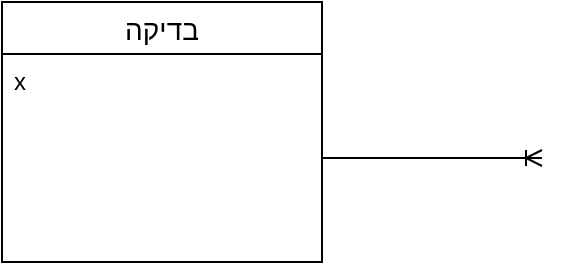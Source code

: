 <mxfile version="13.9.2" type="device"><diagram id="eMQ5TRxTmStjorEiqi1c" name="Page-1"><mxGraphModel dx="1038" dy="548" grid="1" gridSize="10" guides="1" tooltips="1" connect="1" arrows="1" fold="1" page="1" pageScale="1" pageWidth="827" pageHeight="1169" math="0" shadow="0"><root><mxCell id="0"/><mxCell id="1" parent="0"/><mxCell id="j3rjkkRVbv-SQNSZ4Iz0-1" value="בדיקה" style="swimlane;fontStyle=0;childLayout=stackLayout;horizontal=1;startSize=26;horizontalStack=0;resizeParent=1;resizeParentMax=0;resizeLast=0;collapsible=1;marginBottom=0;align=center;fontSize=14;" parent="1" vertex="1"><mxGeometry x="180" y="50" width="160" height="130" as="geometry"/></mxCell><mxCell id="j3rjkkRVbv-SQNSZ4Iz0-3" value="x" style="text;strokeColor=none;fillColor=none;spacingLeft=4;spacingRight=4;overflow=hidden;rotatable=0;points=[[0,0.5],[1,0.5]];portConstraint=eastwest;fontSize=12;" parent="j3rjkkRVbv-SQNSZ4Iz0-1" vertex="1"><mxGeometry y="26" width="160" height="104" as="geometry"/></mxCell><mxCell id="Yd4ejKgZPkj_7YCBdj6_-1" style="edgeStyle=orthogonalEdgeStyle;rounded=0;orthogonalLoop=1;jettySize=auto;html=1;endArrow=ERoneToMany;endFill=0;" edge="1" parent="1" source="j3rjkkRVbv-SQNSZ4Iz0-3"><mxGeometry relative="1" as="geometry"><mxPoint x="450" y="128" as="targetPoint"/><Array as="points"><mxPoint x="410" y="128"/><mxPoint x="410" y="128"/></Array></mxGeometry></mxCell></root></mxGraphModel></diagram></mxfile>